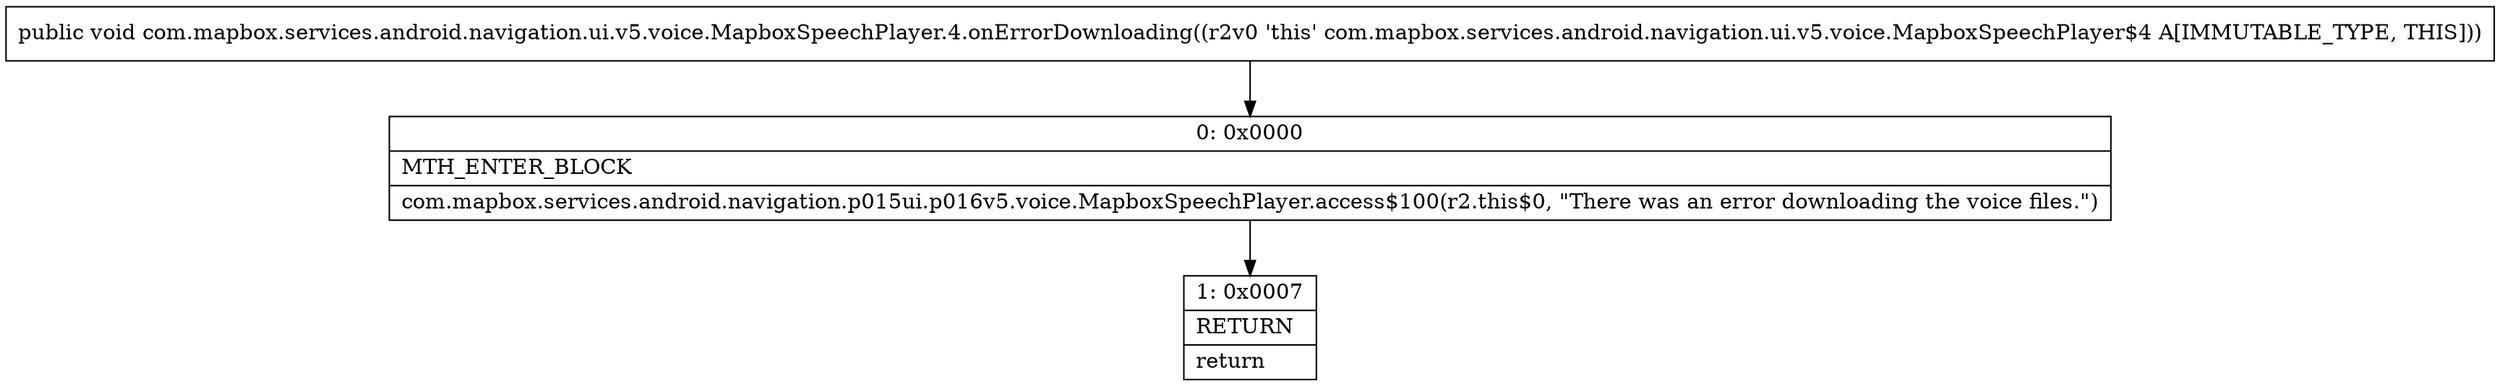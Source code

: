 digraph "CFG forcom.mapbox.services.android.navigation.ui.v5.voice.MapboxSpeechPlayer.4.onErrorDownloading()V" {
Node_0 [shape=record,label="{0\:\ 0x0000|MTH_ENTER_BLOCK\l|com.mapbox.services.android.navigation.p015ui.p016v5.voice.MapboxSpeechPlayer.access$100(r2.this$0, \"There was an error downloading the voice files.\")\l}"];
Node_1 [shape=record,label="{1\:\ 0x0007|RETURN\l|return\l}"];
MethodNode[shape=record,label="{public void com.mapbox.services.android.navigation.ui.v5.voice.MapboxSpeechPlayer.4.onErrorDownloading((r2v0 'this' com.mapbox.services.android.navigation.ui.v5.voice.MapboxSpeechPlayer$4 A[IMMUTABLE_TYPE, THIS])) }"];
MethodNode -> Node_0;
Node_0 -> Node_1;
}

